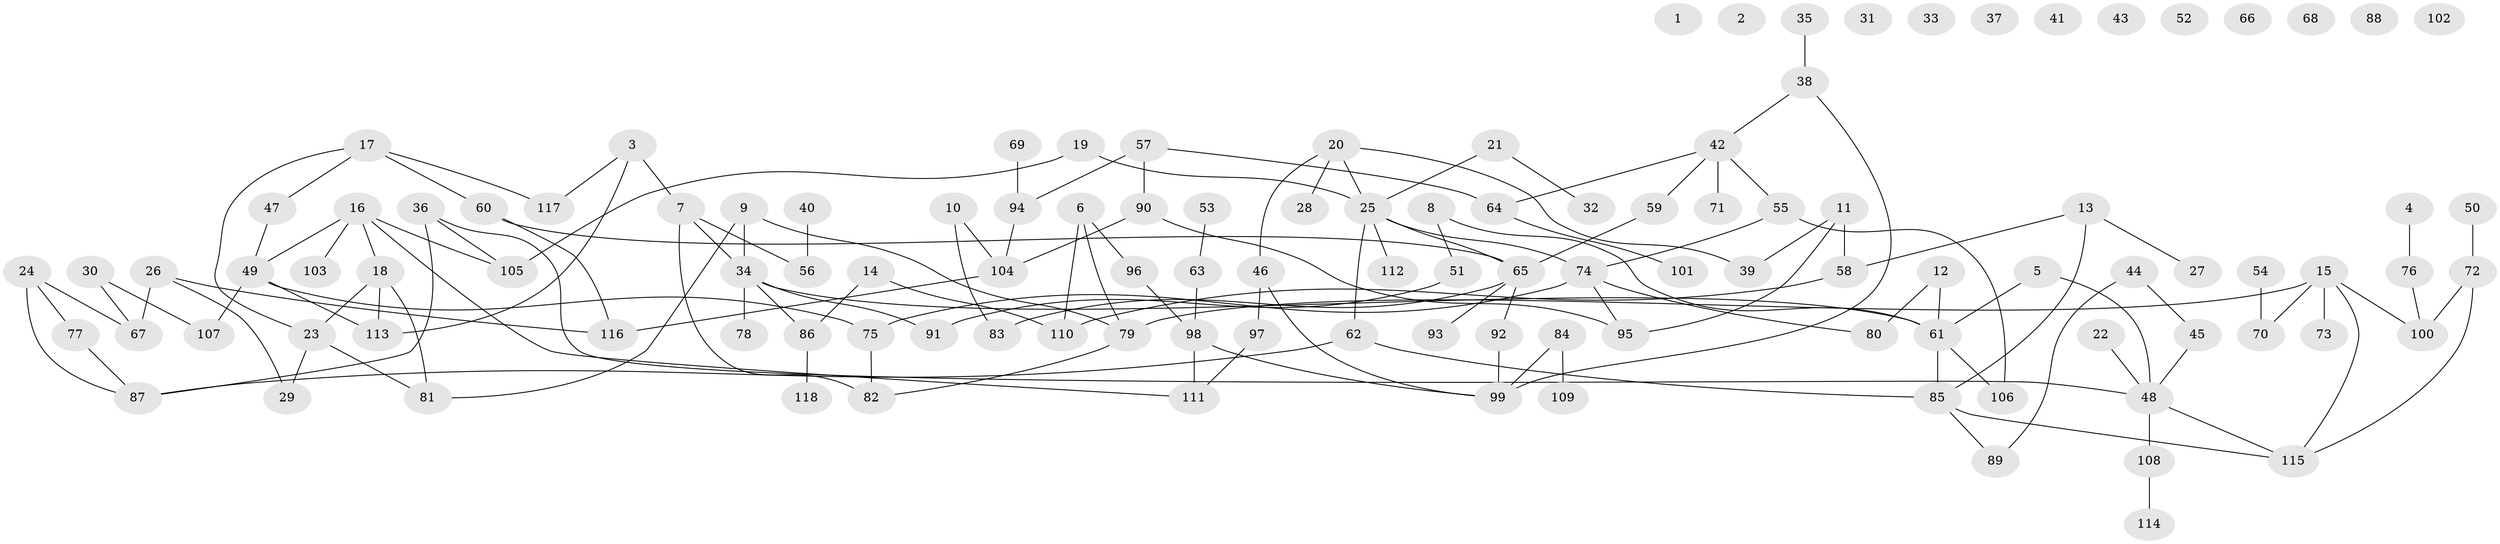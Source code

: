 // coarse degree distribution, {0: 0.1518987341772152, 5: 0.0379746835443038, 1: 0.189873417721519, 6: 0.05063291139240506, 3: 0.12658227848101267, 2: 0.24050632911392406, 4: 0.1518987341772152, 7: 0.0379746835443038, 11: 0.012658227848101266}
// Generated by graph-tools (version 1.1) at 2025/41/03/06/25 10:41:21]
// undirected, 118 vertices, 142 edges
graph export_dot {
graph [start="1"]
  node [color=gray90,style=filled];
  1;
  2;
  3;
  4;
  5;
  6;
  7;
  8;
  9;
  10;
  11;
  12;
  13;
  14;
  15;
  16;
  17;
  18;
  19;
  20;
  21;
  22;
  23;
  24;
  25;
  26;
  27;
  28;
  29;
  30;
  31;
  32;
  33;
  34;
  35;
  36;
  37;
  38;
  39;
  40;
  41;
  42;
  43;
  44;
  45;
  46;
  47;
  48;
  49;
  50;
  51;
  52;
  53;
  54;
  55;
  56;
  57;
  58;
  59;
  60;
  61;
  62;
  63;
  64;
  65;
  66;
  67;
  68;
  69;
  70;
  71;
  72;
  73;
  74;
  75;
  76;
  77;
  78;
  79;
  80;
  81;
  82;
  83;
  84;
  85;
  86;
  87;
  88;
  89;
  90;
  91;
  92;
  93;
  94;
  95;
  96;
  97;
  98;
  99;
  100;
  101;
  102;
  103;
  104;
  105;
  106;
  107;
  108;
  109;
  110;
  111;
  112;
  113;
  114;
  115;
  116;
  117;
  118;
  3 -- 7;
  3 -- 113;
  3 -- 117;
  4 -- 76;
  5 -- 48;
  5 -- 61;
  6 -- 79;
  6 -- 96;
  6 -- 110;
  7 -- 34;
  7 -- 56;
  7 -- 82;
  8 -- 51;
  8 -- 61;
  9 -- 34;
  9 -- 79;
  9 -- 81;
  10 -- 83;
  10 -- 104;
  11 -- 39;
  11 -- 58;
  11 -- 95;
  12 -- 61;
  12 -- 80;
  13 -- 27;
  13 -- 58;
  13 -- 85;
  14 -- 86;
  14 -- 110;
  15 -- 70;
  15 -- 73;
  15 -- 79;
  15 -- 100;
  15 -- 115;
  16 -- 18;
  16 -- 49;
  16 -- 103;
  16 -- 105;
  16 -- 111;
  17 -- 23;
  17 -- 47;
  17 -- 60;
  17 -- 117;
  18 -- 23;
  18 -- 81;
  18 -- 113;
  19 -- 25;
  19 -- 105;
  20 -- 25;
  20 -- 28;
  20 -- 39;
  20 -- 46;
  21 -- 25;
  21 -- 32;
  22 -- 48;
  23 -- 29;
  23 -- 81;
  24 -- 67;
  24 -- 77;
  24 -- 87;
  25 -- 62;
  25 -- 65;
  25 -- 74;
  25 -- 112;
  26 -- 29;
  26 -- 67;
  26 -- 116;
  30 -- 67;
  30 -- 107;
  34 -- 61;
  34 -- 78;
  34 -- 86;
  34 -- 91;
  35 -- 38;
  36 -- 48;
  36 -- 87;
  36 -- 105;
  38 -- 42;
  38 -- 99;
  40 -- 56;
  42 -- 55;
  42 -- 59;
  42 -- 64;
  42 -- 71;
  44 -- 45;
  44 -- 89;
  45 -- 48;
  46 -- 97;
  46 -- 99;
  47 -- 49;
  48 -- 108;
  48 -- 115;
  49 -- 75;
  49 -- 107;
  49 -- 113;
  50 -- 72;
  51 -- 91;
  53 -- 63;
  54 -- 70;
  55 -- 74;
  55 -- 106;
  57 -- 64;
  57 -- 90;
  57 -- 94;
  58 -- 110;
  59 -- 65;
  60 -- 65;
  60 -- 116;
  61 -- 85;
  61 -- 106;
  62 -- 85;
  62 -- 87;
  63 -- 98;
  64 -- 101;
  65 -- 83;
  65 -- 92;
  65 -- 93;
  69 -- 94;
  72 -- 100;
  72 -- 115;
  74 -- 75;
  74 -- 80;
  74 -- 95;
  75 -- 82;
  76 -- 100;
  77 -- 87;
  79 -- 82;
  84 -- 99;
  84 -- 109;
  85 -- 89;
  85 -- 115;
  86 -- 118;
  90 -- 95;
  90 -- 104;
  92 -- 99;
  94 -- 104;
  96 -- 98;
  97 -- 111;
  98 -- 99;
  98 -- 111;
  104 -- 116;
  108 -- 114;
}
